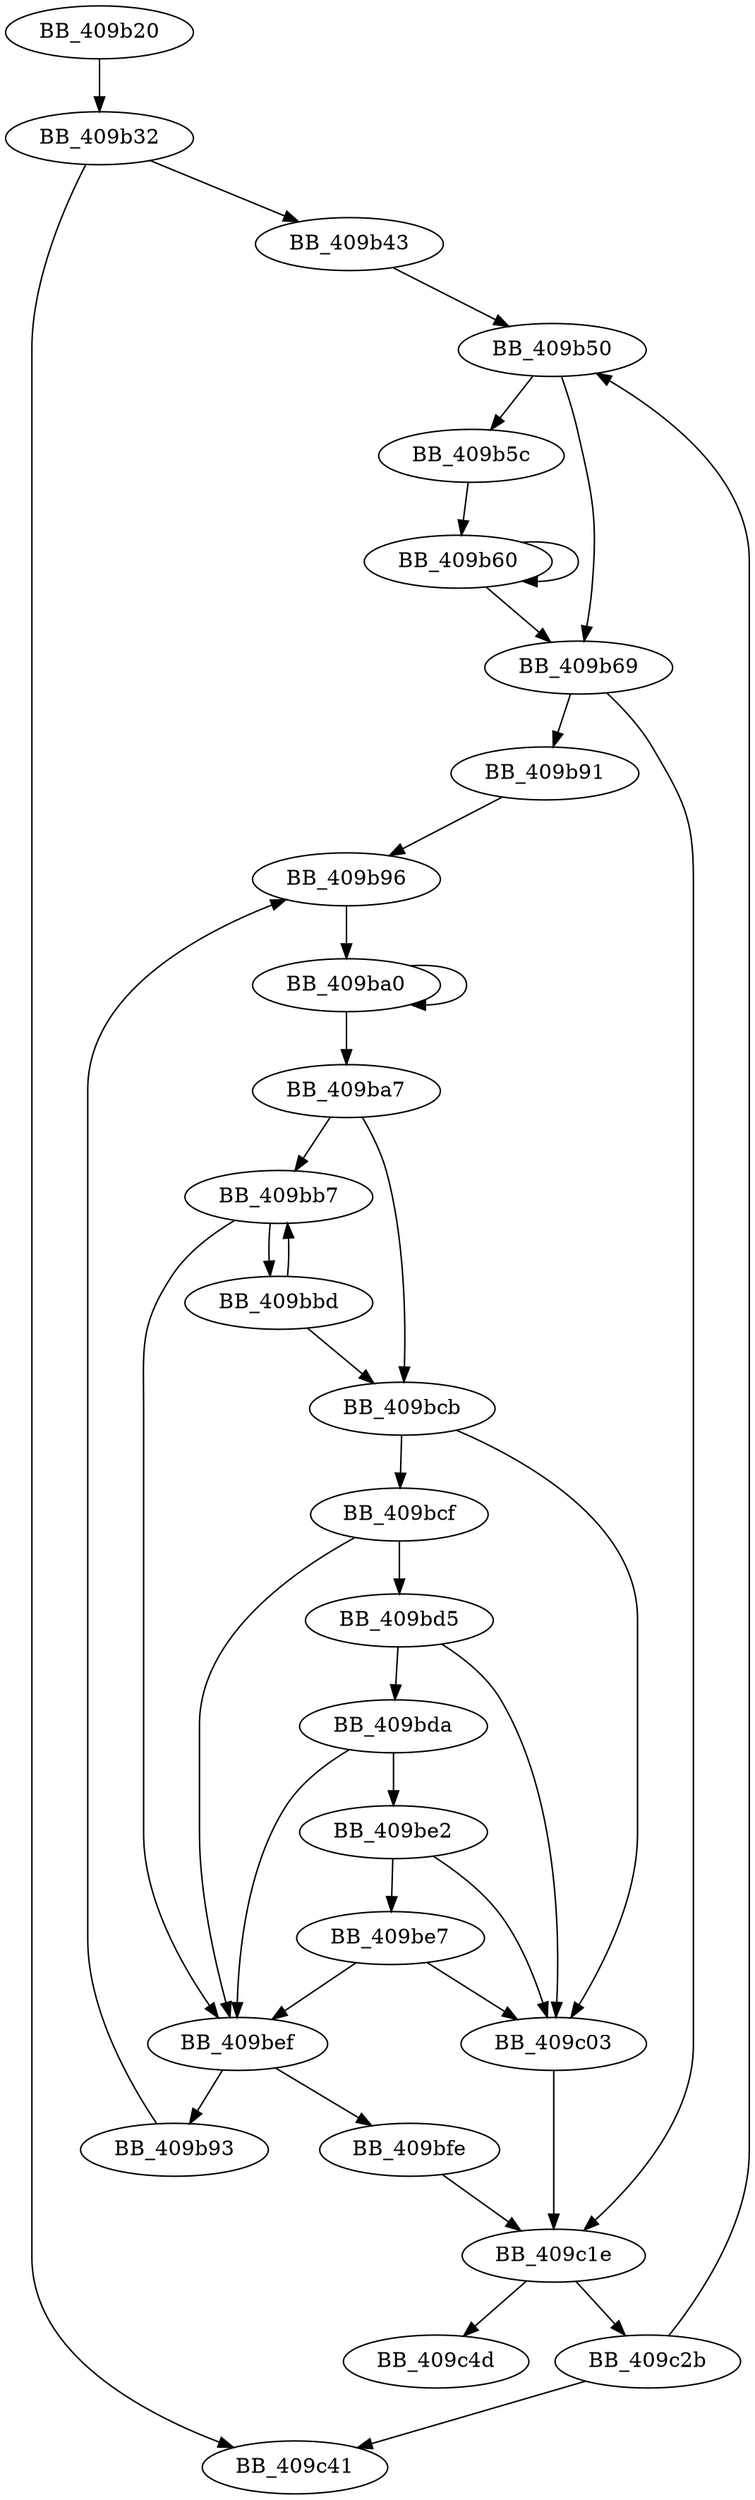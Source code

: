 DiGraph sub_409B20{
BB_409b20->BB_409b32
BB_409b32->BB_409b43
BB_409b32->BB_409c41
BB_409b43->BB_409b50
BB_409b50->BB_409b5c
BB_409b50->BB_409b69
BB_409b5c->BB_409b60
BB_409b60->BB_409b60
BB_409b60->BB_409b69
BB_409b69->BB_409b91
BB_409b69->BB_409c1e
BB_409b91->BB_409b96
BB_409b93->BB_409b96
BB_409b96->BB_409ba0
BB_409ba0->BB_409ba0
BB_409ba0->BB_409ba7
BB_409ba7->BB_409bb7
BB_409ba7->BB_409bcb
BB_409bb7->BB_409bbd
BB_409bb7->BB_409bef
BB_409bbd->BB_409bb7
BB_409bbd->BB_409bcb
BB_409bcb->BB_409bcf
BB_409bcb->BB_409c03
BB_409bcf->BB_409bd5
BB_409bcf->BB_409bef
BB_409bd5->BB_409bda
BB_409bd5->BB_409c03
BB_409bda->BB_409be2
BB_409bda->BB_409bef
BB_409be2->BB_409be7
BB_409be2->BB_409c03
BB_409be7->BB_409bef
BB_409be7->BB_409c03
BB_409bef->BB_409b93
BB_409bef->BB_409bfe
BB_409bfe->BB_409c1e
BB_409c03->BB_409c1e
BB_409c1e->BB_409c2b
BB_409c1e->BB_409c4d
BB_409c2b->BB_409b50
BB_409c2b->BB_409c41
}
